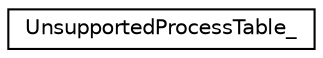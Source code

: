 digraph "Graphical Class Hierarchy"
{
  edge [fontname="Helvetica",fontsize="10",labelfontname="Helvetica",labelfontsize="10"];
  node [fontname="Helvetica",fontsize="10",shape=record];
  rankdir="LR";
  Node0 [label="UnsupportedProcessTable_",height=0.2,width=0.4,color="black", fillcolor="white", style="filled",URL="$structUnsupportedProcessTable__.html"];
}
